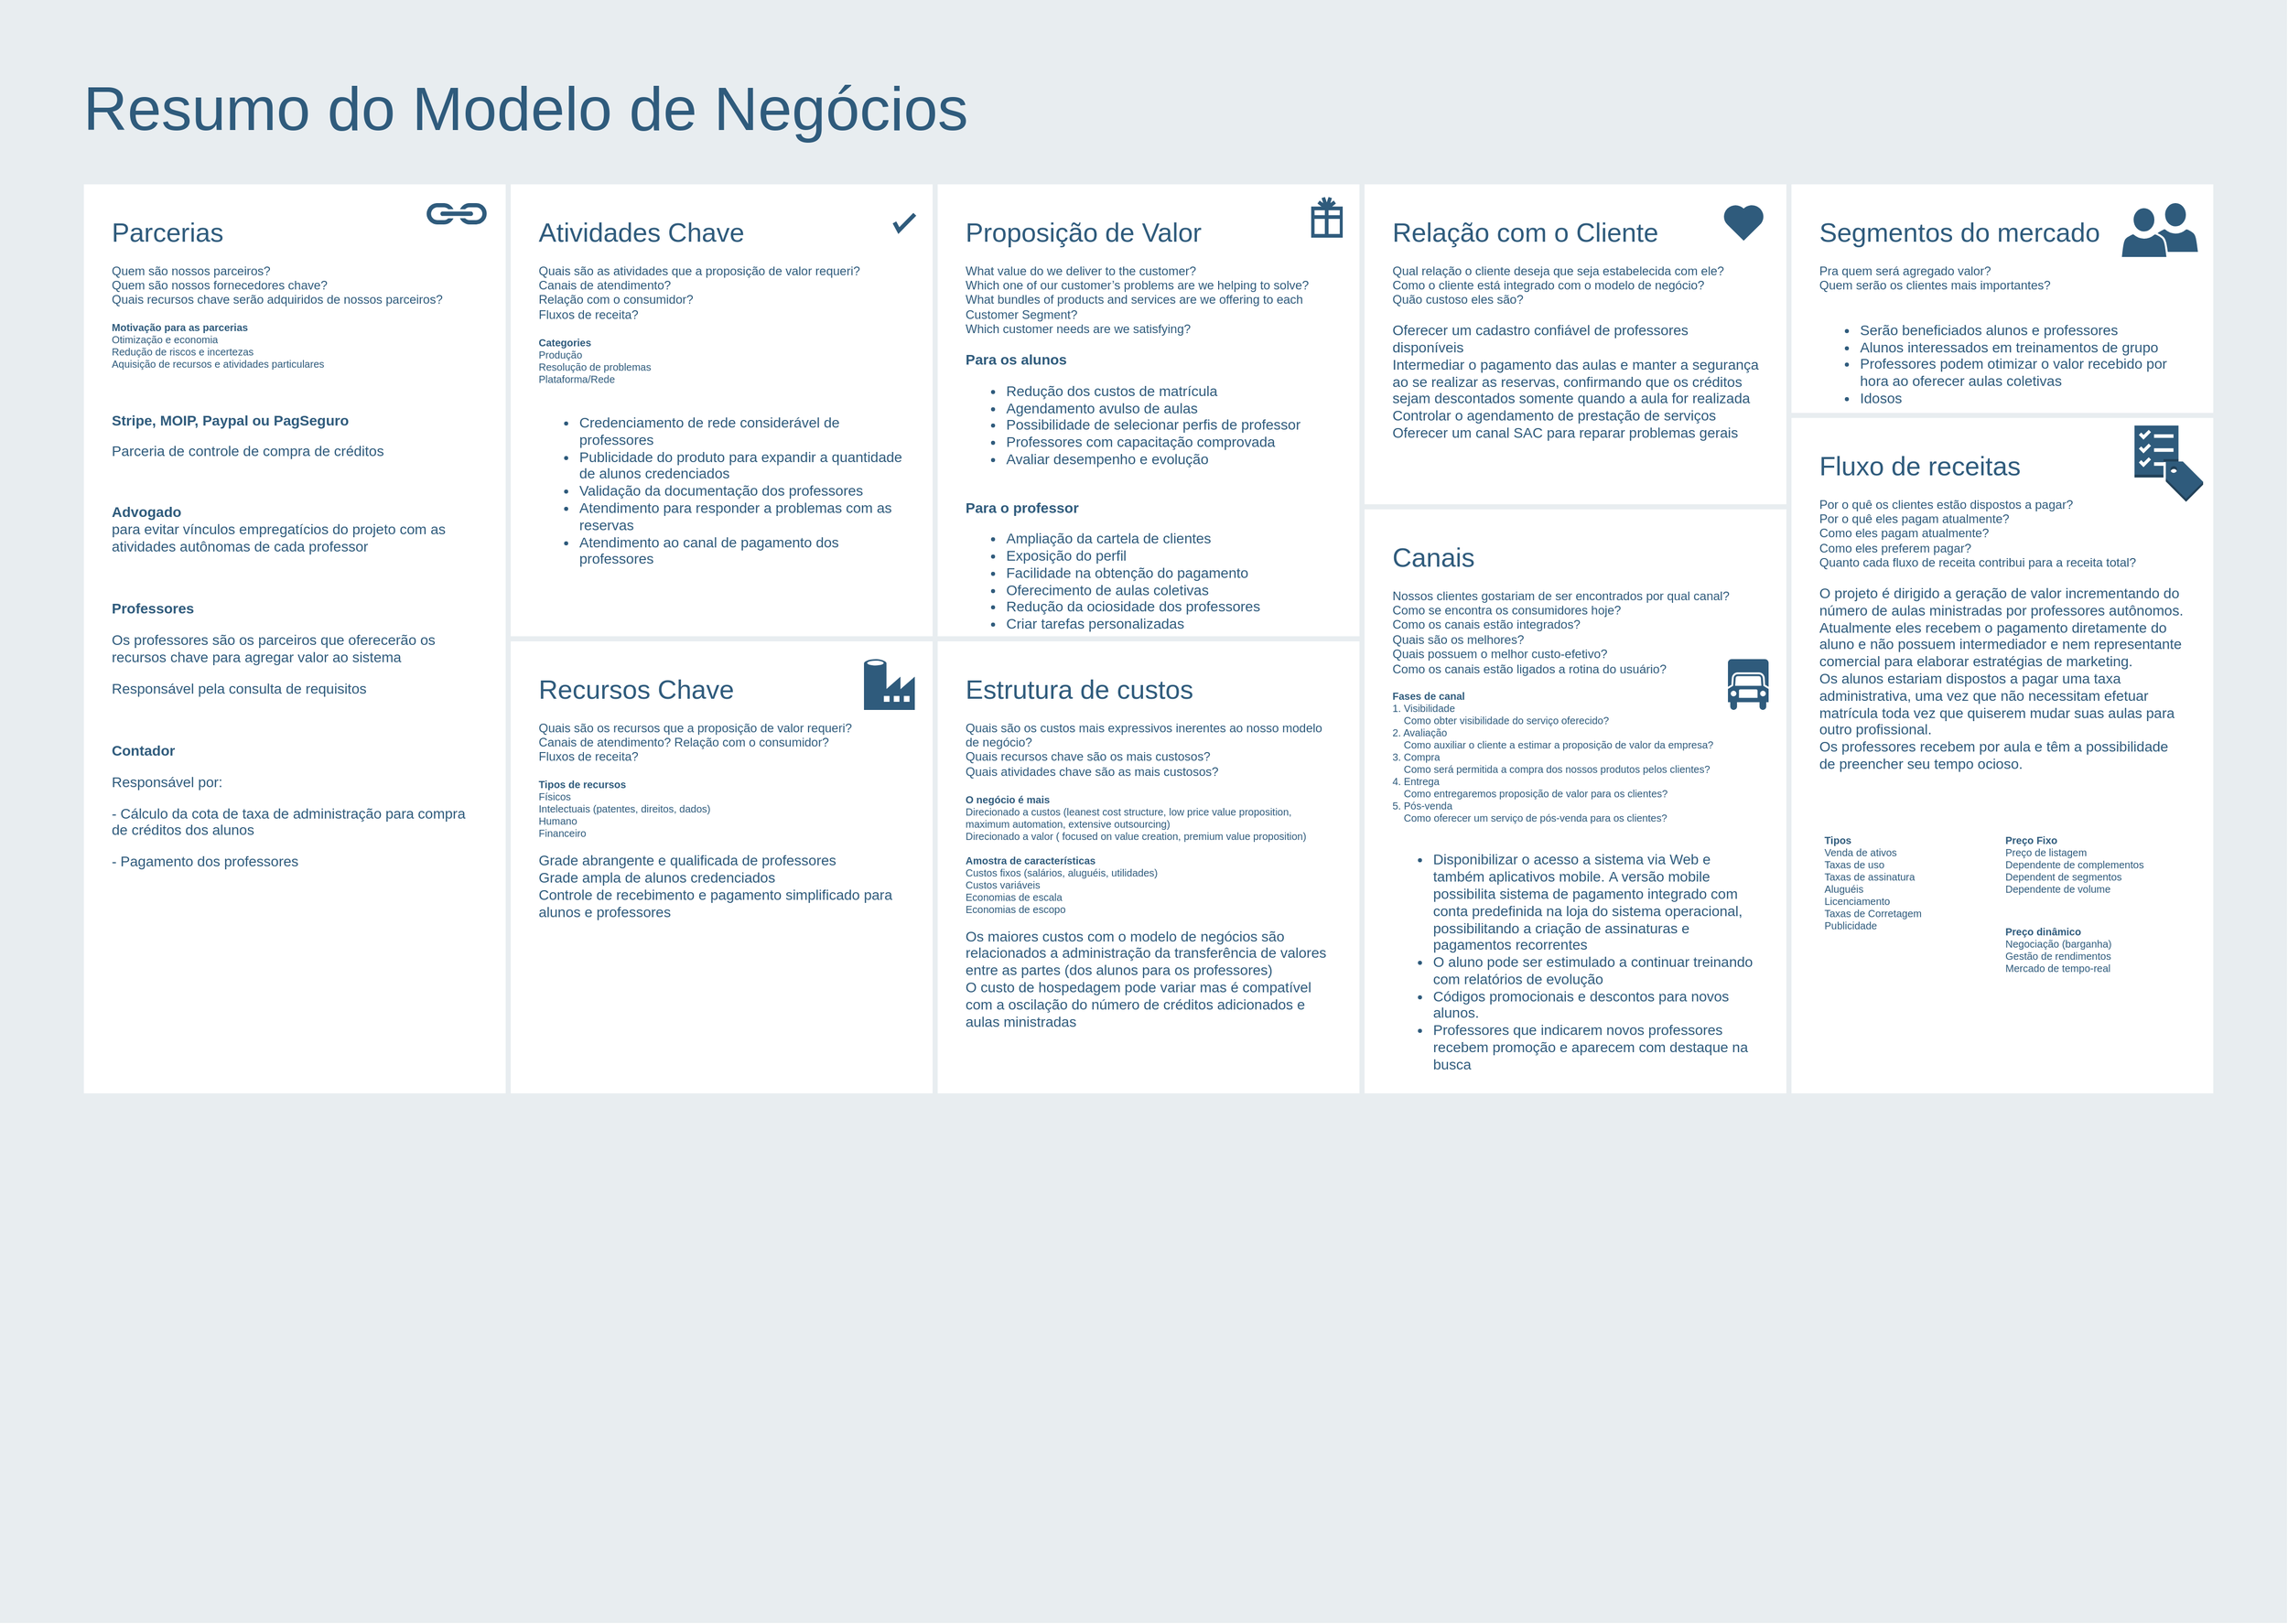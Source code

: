 <mxfile version="12.1.8" type="github" pages="1">
  <diagram id="07fea595-8f29-1299-0266-81d95cde20df" name="Page-1">
    <mxGraphModel dx="4314" dy="1057" grid="1" gridSize="10" guides="1" tooltips="1" connect="1" arrows="1" fold="1" page="1" pageScale="1" pageWidth="1169" pageHeight="827" background="#ffffff" math="0" shadow="0">
      <root>
        <mxCell id="0"/>
        <mxCell id="1" parent="0"/>
        <mxCell id="698" value="" style="rounded=0;whiteSpace=wrap;html=1;shadow=0;labelBackgroundColor=none;strokeColor=none;strokeWidth=3;fillColor=#e8edf0;fontSize=60;fontColor=#2F5B7C;align=left;" parent="1" vertex="1">
          <mxGeometry x="-2290" y="41" width="2250" height="1598" as="geometry"/>
        </mxCell>
        <mxCell id="699" value="&lt;div style=&quot;font-size: 26px&quot;&gt;&lt;font style=&quot;font-size: 26px&quot;&gt;Relação com o Cliente&lt;/font&gt;&lt;/div&gt;&lt;div&gt;&lt;br&gt;&lt;/div&gt;&lt;div&gt;&lt;span&gt;Qual relação o cliente deseja que seja estabelecida com ele?&lt;/span&gt;&lt;br&gt;&lt;/div&gt;&lt;div&gt;&lt;span&gt;Como o cliente está integrado com o modelo de negócio?&lt;/span&gt;&lt;br&gt;&lt;/div&gt;&lt;div&gt;Quão custoso eles são?&lt;/div&gt;&lt;div&gt;&lt;br&gt;&lt;/div&gt;&lt;div style=&quot;font-size: 14px&quot;&gt;&lt;font style=&quot;font-size: 14px&quot;&gt;Oferecer um cadastro confiável de professores disponíveis&lt;/font&gt;&lt;/div&gt;&lt;div style=&quot;font-size: 14px&quot;&gt;&lt;font style=&quot;font-size: 14px&quot;&gt;Intermediar o pagamento das aulas e manter a segurança ao se realizar as reservas, confirmando que os créditos sejam descontados somente quando a aula for realizada&lt;/font&gt;&lt;/div&gt;&lt;div style=&quot;font-size: 14px&quot;&gt;&lt;font style=&quot;font-size: 14px&quot;&gt;Controlar o agendamento de prestação de serviços&lt;/font&gt;&lt;/div&gt;&lt;div style=&quot;font-size: 14px&quot;&gt;&lt;font style=&quot;font-size: 14px&quot;&gt;Oferecer um canal SAC para reparar problemas gerais&lt;/font&gt;&lt;/div&gt;" style="rounded=0;whiteSpace=wrap;html=1;shadow=0;labelBackgroundColor=none;strokeColor=#e8edf0;strokeWidth=5;fillColor=#ffffff;fontSize=12;fontColor=#2F5B7C;align=left;verticalAlign=top;spacing=30;" parent="1" vertex="1">
          <mxGeometry x="-950" y="220" width="420" height="320" as="geometry"/>
        </mxCell>
        <mxCell id="700" value="&lt;font&gt;&lt;font style=&quot;font-size: 26px&quot;&gt;Parcerias&lt;/font&gt;&lt;br&gt;&lt;/font&gt;&lt;font style=&quot;font-size: 12px&quot;&gt;&lt;br style=&quot;font-size: 12px&quot;&gt;&lt;font style=&quot;font-size: 12px&quot;&gt;Quem são nossos parceiros?&lt;br style=&quot;font-size: 12px&quot;&gt;Quem são nossos fornecedores chave?&lt;br style=&quot;font-size: 12px&quot;&gt;Quais recursos chave serão adquiridos de nossos parceiros?&lt;br style=&quot;font-size: 12px&quot;&gt;&lt;/font&gt;&lt;br style=&quot;font-size: 12px&quot;&gt;&lt;/font&gt;&lt;div style=&quot;font-size: 10px&quot;&gt;&lt;font style=&quot;font-size: 10px&quot;&gt;&lt;b&gt;Motivação para as parcerias&lt;/b&gt;&lt;/font&gt;&lt;/div&gt;&lt;div style=&quot;font-size: 10px&quot;&gt;&lt;font style=&quot;font-size: 10px&quot;&gt;Otimização e economia&lt;/font&gt;&lt;/div&gt;&lt;div style=&quot;font-size: 10px&quot;&gt;&lt;font style=&quot;font-size: 10px&quot;&gt;Redução de riscos e incertezas&lt;/font&gt;&lt;/div&gt;&lt;div style=&quot;font-size: 10px&quot;&gt;&lt;font style=&quot;font-size: 10px&quot;&gt;Aquisição de recursos e atividades particulares&lt;/font&gt;&lt;/div&gt;&lt;div style=&quot;font-size: 10px&quot;&gt;&lt;font style=&quot;font-size: 10px&quot;&gt;&lt;br&gt;&lt;/font&gt;&lt;/div&gt;&lt;div&gt;&lt;font style=&quot;font-size: 12px&quot;&gt;&lt;br&gt;&lt;/font&gt;&lt;/div&gt;&lt;p style=&quot;font-size: 14px&quot;&gt;&lt;font style=&quot;font-size: 14px&quot;&gt;&lt;font style=&quot;font-size: 14px&quot;&gt;&lt;b&gt;Stripe, MOIP, Paypal ou PagSeguro&lt;br&gt;&lt;/b&gt;&lt;/font&gt;&lt;/font&gt;&lt;/p&gt;&lt;p style=&quot;font-size: 14px&quot;&gt;&lt;font style=&quot;font-size: 14px&quot;&gt;&lt;font style=&quot;font-size: 14px&quot;&gt;&lt;font style=&quot;font-size: 14px&quot;&gt;Parceria de controle de compra de créditos&lt;/font&gt;&lt;/font&gt;&lt;br&gt;&lt;/font&gt;&lt;/p&gt;&lt;p&gt;&lt;font style=&quot;font-size: 14px&quot;&gt;&lt;b&gt;&lt;br&gt;&lt;/b&gt;&lt;/font&gt;&lt;/p&gt;&lt;p&gt;&lt;font style=&quot;font-size: 14px&quot;&gt;&lt;b&gt;Advogado&lt;br&gt;&lt;/b&gt;para evitar vínculos empregatícios do projeto com as atividades autônomas de cada professor&lt;/font&gt;&lt;/p&gt;&lt;p&gt;&lt;/p&gt;&lt;p style=&quot;font-size: 14px&quot;&gt;&lt;/p&gt;&lt;p style=&quot;font-size: 14px&quot;&gt;&lt;b&gt;&lt;br&gt;&lt;/b&gt;&lt;/p&gt;&lt;p style=&quot;font-size: 14px&quot;&gt;&lt;b&gt;Professores&lt;/b&gt;&lt;br&gt;&lt;/p&gt;&lt;p style=&quot;font-size: 14px&quot;&gt;&lt;font style=&quot;font-size: 14px&quot;&gt;Os professores são os parceiros que oferecerão os recursos chave para agregar valor ao sistema&lt;/font&gt;&lt;/p&gt;&lt;p style=&quot;font-size: 14px&quot;&gt;&lt;span&gt;Responsável pela consulta de requisitos&amp;nbsp;&lt;/span&gt;&lt;br&gt;&lt;/p&gt;&lt;p style=&quot;font-size: 14px&quot;&gt;&lt;b&gt;&lt;font style=&quot;font-size: 14px&quot;&gt;&lt;br&gt;&lt;/font&gt;&lt;/b&gt;&lt;/p&gt;&lt;p style=&quot;font-size: 14px&quot;&gt;&lt;b&gt;&lt;font style=&quot;font-size: 14px&quot;&gt;Contador&lt;/font&gt;&lt;/b&gt;&lt;/p&gt;&lt;p style=&quot;font-size: 14px&quot;&gt;&lt;font style=&quot;font-size: 14px&quot;&gt;Responsável por:&lt;/font&gt;&lt;/p&gt;&lt;p style=&quot;font-size: 14px&quot;&gt;&lt;font style=&quot;font-size: 14px&quot;&gt;- Cálculo da cota de taxa de administração para compra de créditos dos alunos&lt;/font&gt;&lt;/p&gt;&lt;p style=&quot;font-size: 14px&quot;&gt;&lt;font style=&quot;font-size: 14px&quot;&gt;- Pagamento dos professores&lt;/font&gt;&lt;/p&gt;" style="rounded=0;whiteSpace=wrap;html=1;shadow=0;labelBackgroundColor=none;strokeColor=#e8edf0;strokeWidth=5;fillColor=#ffffff;fontSize=12;fontColor=#2F5B7C;align=left;verticalAlign=top;spacing=30;" parent="1" vertex="1">
          <mxGeometry x="-2210" y="220" width="420" height="900" as="geometry"/>
        </mxCell>
        <mxCell id="701" value="&lt;font&gt;&lt;font style=&quot;font-size: 26px&quot;&gt;Atividades Chave&lt;/font&gt;&lt;br style=&quot;font-size: 12px&quot;&gt;&lt;/font&gt;&lt;font&gt;&lt;br style=&quot;font-size: 12px&quot;&gt;&lt;div&gt;Quais são as atividades que a proposição de valor requeri?&lt;/div&gt;&lt;div&gt;&lt;div&gt;Canais de atendimento?&amp;nbsp;&lt;/div&gt;&lt;div&gt;Relação com o consumidor?&lt;/div&gt;&lt;div&gt;Fluxos de receita?&lt;/div&gt;&lt;/div&gt;&lt;div&gt;&lt;br&gt;&lt;/div&gt;&lt;/font&gt;&lt;div style=&quot;font-size: 10px&quot;&gt;&lt;div&gt;&lt;b&gt;Categories&lt;/b&gt;&lt;/div&gt;&lt;div&gt;Produção&lt;/div&gt;&lt;div&gt;Resolução de problemas&lt;/div&gt;&lt;div&gt;Plataforma/Rede&lt;/div&gt;&lt;/div&gt;&lt;div&gt;&lt;br&gt;&lt;/div&gt;&lt;p style=&quot;font-size: 14px&quot;&gt;&lt;/p&gt;&lt;ul style=&quot;font-size: 14px&quot;&gt;&lt;li&gt;Credenciamento de rede considerável de professores&lt;/li&gt;&lt;li&gt;Publicidade do produto para expandir a quantidade de alunos credenciados&lt;/li&gt;&lt;li&gt;Validação da documentação dos professores&lt;/li&gt;&lt;li&gt;Atendimento para responder a problemas com as reservas&lt;/li&gt;&lt;li&gt;Atendimento ao canal de pagamento dos professores&lt;/li&gt;&lt;/ul&gt;&lt;p&gt;&lt;/p&gt;" style="rounded=0;whiteSpace=wrap;html=1;shadow=0;labelBackgroundColor=none;strokeColor=#e8edf0;strokeWidth=5;fillColor=#ffffff;fontSize=12;fontColor=#2F5B7C;align=left;verticalAlign=top;spacing=30;" parent="1" vertex="1">
          <mxGeometry x="-1790" y="220" width="420" height="450" as="geometry"/>
        </mxCell>
        <mxCell id="702" value="&lt;div&gt;&lt;font style=&quot;font-size: 26px&quot;&gt;Recursos Chave&lt;/font&gt;&lt;/div&gt;&lt;div&gt;&lt;br&gt;&lt;/div&gt;&lt;div&gt;Quais são os recursos que a proposição de valor requeri?&lt;/div&gt;&lt;div&gt;Canais de atendimento? Relação com o consumidor?&lt;/div&gt;&lt;div&gt;Fluxos de receita?&lt;/div&gt;&lt;div&gt;&lt;br&gt;&lt;/div&gt;&lt;div style=&quot;font-size: 10px&quot;&gt;&lt;font style=&quot;font-size: 10px&quot;&gt;&lt;b&gt;Tipos de recursos&lt;/b&gt;&lt;/font&gt;&lt;/div&gt;&lt;div style=&quot;font-size: 10px&quot;&gt;&lt;font style=&quot;font-size: 10px&quot;&gt;Físicos&lt;/font&gt;&lt;/div&gt;&lt;div style=&quot;font-size: 10px&quot;&gt;&lt;font style=&quot;font-size: 10px&quot;&gt;Intelectuais (patentes, direitos, dados)&lt;/font&gt;&lt;/div&gt;&lt;div style=&quot;font-size: 10px&quot;&gt;&lt;font style=&quot;font-size: 10px&quot;&gt;Humano&lt;/font&gt;&lt;/div&gt;&lt;div style=&quot;font-size: 10px&quot;&gt;&lt;font style=&quot;font-size: 10px&quot;&gt;Financeiro&lt;/font&gt;&lt;/div&gt;&lt;div style=&quot;font-size: 10px&quot;&gt;&lt;font style=&quot;font-size: 10px&quot;&gt;&lt;br&gt;&lt;/font&gt;&lt;/div&gt;&lt;div style=&quot;font-size: 14px&quot;&gt;&lt;font style=&quot;font-size: 14px&quot;&gt;Grade abrangente e qualificada de professores&lt;/font&gt;&lt;/div&gt;&lt;div style=&quot;font-size: 14px&quot;&gt;&lt;font style=&quot;font-size: 14px&quot;&gt;Grade ampla de alunos credenciados&lt;/font&gt;&lt;/div&gt;&lt;div style=&quot;font-size: 14px&quot;&gt;&lt;font style=&quot;font-size: 14px&quot;&gt;Controle de recebimento e pagamento simplificado para alunos e professores&lt;/font&gt;&lt;/div&gt;&lt;div style=&quot;font-size: 14px&quot;&gt;&lt;br&gt;&lt;/div&gt;" style="rounded=0;whiteSpace=wrap;html=1;shadow=0;labelBackgroundColor=none;strokeColor=#e8edf0;strokeWidth=5;fillColor=#ffffff;fontSize=12;fontColor=#2F5B7C;align=left;verticalAlign=top;spacing=30;" parent="1" vertex="1">
          <mxGeometry x="-1790" y="670" width="420" height="450" as="geometry"/>
        </mxCell>
        <mxCell id="703" value="&lt;div style=&quot;font-size: 26px&quot;&gt;&lt;font style=&quot;font-size: 26px&quot;&gt;Proposição de Valor&lt;/font&gt;&lt;/div&gt;&lt;div&gt;&lt;br&gt;&lt;/div&gt;&lt;div&gt;What value do we deliver to the customer?&lt;/div&gt;&lt;div&gt;Which one of our customer’s problems are we helping to solve?&lt;/div&gt;&lt;div&gt;What bundles of products and services are we offering to each Customer Segment?&lt;/div&gt;&lt;div&gt;Which customer needs are we satisfying?&lt;/div&gt;&lt;div&gt;&lt;br&gt;&lt;/div&gt;&lt;div style=&quot;font-size: 14px&quot;&gt;&lt;b&gt;&lt;font style=&quot;font-size: 14px&quot;&gt;Para os alunos&lt;/font&gt;&lt;/b&gt;&lt;/div&gt;&lt;div style=&quot;font-size: 14px&quot;&gt;&lt;ul&gt;&lt;li&gt;&lt;font style=&quot;font-size: 14px&quot;&gt;Redução dos custos de matrícula&lt;/font&gt;&lt;/li&gt;&lt;li&gt;&lt;font style=&quot;font-size: 14px&quot;&gt;Agendamento avulso de aulas&lt;/font&gt;&lt;/li&gt;&lt;li&gt;&lt;font style=&quot;font-size: 14px&quot;&gt;Possibilidade de selecionar perfis de professor&lt;/font&gt;&lt;/li&gt;&lt;li&gt;&lt;font style=&quot;font-size: 14px&quot;&gt;Professores com capacitação comprovada&lt;/font&gt;&lt;/li&gt;&lt;li&gt;&lt;font style=&quot;font-size: 14px&quot;&gt;Avaliar desempenho e evolução&lt;/font&gt;&lt;/li&gt;&lt;/ul&gt;&lt;/div&gt;&lt;div style=&quot;font-size: 14px&quot;&gt;&lt;font style=&quot;font-size: 14px&quot;&gt;&lt;br&gt;&lt;/font&gt;&lt;/div&gt;&lt;div style=&quot;font-size: 14px&quot;&gt;&lt;font style=&quot;font-size: 14px&quot;&gt;&lt;b&gt;Para o professor&lt;/b&gt;&lt;/font&gt;&lt;/div&gt;&lt;div style=&quot;font-size: 14px&quot;&gt;&lt;ul&gt;&lt;li&gt;&lt;font style=&quot;font-size: 14px&quot;&gt;Ampliação da cartela de clientes&lt;/font&gt;&lt;/li&gt;&lt;li&gt;&lt;font style=&quot;font-size: 14px&quot;&gt;Exposição do perfil&lt;/font&gt;&lt;/li&gt;&lt;li&gt;&lt;font style=&quot;font-size: 14px&quot;&gt;Facilidade na obtenção do pagamento&lt;/font&gt;&lt;/li&gt;&lt;li&gt;&lt;font style=&quot;font-size: 14px&quot;&gt;Oferecimento de aulas coletivas&lt;/font&gt;&lt;/li&gt;&lt;li&gt;&lt;font style=&quot;font-size: 14px&quot;&gt;Redução da ociosidade dos professores&lt;/font&gt;&lt;/li&gt;&lt;li&gt;&lt;font style=&quot;font-size: 14px&quot;&gt;Criar tarefas personalizadas&lt;/font&gt;&lt;/li&gt;&lt;/ul&gt;&lt;/div&gt;" style="rounded=0;whiteSpace=wrap;html=1;shadow=0;labelBackgroundColor=none;strokeColor=#e8edf0;strokeWidth=5;fillColor=#ffffff;fontSize=12;fontColor=#2F5B7C;align=left;verticalAlign=top;spacing=30;" parent="1" vertex="1">
          <mxGeometry x="-1370" y="220" width="420" height="450" as="geometry"/>
        </mxCell>
        <mxCell id="704" value="&lt;div&gt;&lt;font style=&quot;font-size: 26px&quot;&gt;Segmentos do mercado&lt;/font&gt;&lt;/div&gt;&lt;div&gt;&lt;br&gt;&lt;/div&gt;&lt;div&gt;Pra quem será agregado valor?&lt;/div&gt;&lt;div&gt;Quem serão os clientes mais importantes?&lt;/div&gt;&lt;div&gt;&lt;br&gt;&lt;/div&gt;&lt;div style=&quot;font-size: 14px&quot;&gt;&lt;ul&gt;&lt;li&gt;&lt;font style=&quot;font-size: 14px&quot;&gt;Serão beneficiados alunos e professores&lt;/font&gt;&lt;/li&gt;&lt;li&gt;&lt;font style=&quot;font-size: 14px&quot;&gt;Alunos interessados em treinamentos de grupo&lt;/font&gt;&lt;/li&gt;&lt;li&gt;&lt;font style=&quot;font-size: 14px&quot;&gt;Professores podem otimizar o valor recebido por hora ao oferecer aulas coletivas&lt;/font&gt;&lt;/li&gt;&lt;li&gt;&lt;font style=&quot;font-size: 14px&quot;&gt;Idosos&lt;/font&gt;&lt;/li&gt;&lt;/ul&gt;&lt;/div&gt;" style="rounded=0;whiteSpace=wrap;html=1;shadow=0;labelBackgroundColor=none;strokeColor=#e8edf0;strokeWidth=5;fillColor=#ffffff;fontSize=12;fontColor=#2F5B7C;align=left;verticalAlign=top;spacing=30;" parent="1" vertex="1">
          <mxGeometry x="-530" y="220" width="420" height="230" as="geometry"/>
        </mxCell>
        <mxCell id="705" value="&lt;div&gt;&lt;font style=&quot;font-size: 26px&quot;&gt;Canais&lt;/font&gt;&lt;/div&gt;&lt;div&gt;&lt;br&gt;&lt;/div&gt;&lt;div&gt;&lt;span&gt;Nossos clientes gostariam de ser encontrados por qual canal?&lt;/span&gt;&lt;br&gt;&lt;/div&gt;&lt;div&gt;Como se encontra os consumidores hoje?&lt;/div&gt;&lt;div&gt;Como os canais estão integrados?&lt;/div&gt;&lt;div&gt;Quais são os melhores?&lt;/div&gt;&lt;div&gt;Quais possuem o melhor custo-efetivo?&lt;/div&gt;&lt;div&gt;Como os canais estão ligados a rotina do usuário?&lt;/div&gt;&lt;div&gt;&lt;br&gt;&lt;/div&gt;&lt;div style=&quot;font-size: 10px&quot;&gt;&lt;font style=&quot;font-size: 10px&quot;&gt;&lt;b&gt;Fases de canal&lt;/b&gt;&lt;/font&gt;&lt;/div&gt;&lt;div style=&quot;font-size: 10px&quot;&gt;&lt;font style=&quot;font-size: 10px&quot;&gt;1. Visibilidade&lt;/font&gt;&lt;/div&gt;&lt;div style=&quot;font-size: 10px&quot;&gt;&lt;font style=&quot;font-size: 10px&quot;&gt;&amp;nbsp; &amp;nbsp; Como obter visibilidade do serviço oferecido?&lt;/font&gt;&lt;/div&gt;&lt;div style=&quot;font-size: 10px&quot;&gt;&lt;font style=&quot;font-size: 10px&quot;&gt;2. Avaliação&lt;/font&gt;&lt;/div&gt;&lt;div style=&quot;font-size: 10px&quot;&gt;&lt;font style=&quot;font-size: 10px&quot;&gt;&amp;nbsp; &amp;nbsp; Como auxiliar o cliente a estimar a proposição de valor da empresa?&lt;/font&gt;&lt;/div&gt;&lt;div style=&quot;font-size: 10px&quot;&gt;&lt;font style=&quot;font-size: 10px&quot;&gt;3. Compra&lt;/font&gt;&lt;/div&gt;&lt;div style=&quot;font-size: 10px&quot;&gt;&lt;font style=&quot;font-size: 10px&quot;&gt;&amp;nbsp; &amp;nbsp; Como será permitida a compra dos nossos produtos pelos clientes?&lt;/font&gt;&lt;/div&gt;&lt;div style=&quot;font-size: 10px&quot;&gt;&lt;font style=&quot;font-size: 10px&quot;&gt;4. Entrega&lt;/font&gt;&lt;/div&gt;&lt;div style=&quot;font-size: 10px&quot;&gt;&lt;font style=&quot;font-size: 10px&quot;&gt;&amp;nbsp; &amp;nbsp; Como entregaremos proposição de valor para os clientes?&lt;/font&gt;&lt;/div&gt;&lt;div style=&quot;font-size: 10px&quot;&gt;&lt;font style=&quot;font-size: 10px&quot;&gt;5. Pós-venda&lt;/font&gt;&lt;/div&gt;&lt;div style=&quot;font-size: 10px&quot;&gt;&lt;font style=&quot;font-size: 10px&quot;&gt;&amp;nbsp; &amp;nbsp; Como oferecer um serviço de pós-venda para os clientes?&lt;/font&gt;&lt;/div&gt;&lt;div style=&quot;font-size: 10px&quot;&gt;&lt;br&gt;&lt;/div&gt;&lt;div style=&quot;font-size: 14px&quot;&gt;&lt;ul&gt;&lt;li&gt;&lt;font style=&quot;font-size: 14px&quot;&gt;Disponibilizar o acesso a sistema via Web e também aplicativos mobile.&amp;nbsp;&lt;/font&gt;&lt;span&gt;A versão mobile possibilita sistema de pagamento integrado com conta predefinida na loja do sistema operacional, possibilitando a criação de assinaturas e pagamentos recorrentes&lt;/span&gt;&lt;/li&gt;&lt;li&gt;&lt;font style=&quot;font-size: 14px&quot;&gt;O aluno pode ser estimulado a continuar treinando com relatórios de evolução&lt;/font&gt;&lt;/li&gt;&lt;li&gt;&lt;font style=&quot;font-size: 14px&quot;&gt;Códigos promocionais e descontos para novos alunos.&lt;/font&gt;&lt;/li&gt;&lt;li&gt;&lt;font style=&quot;font-size: 14px&quot;&gt;Professores que indicarem novos professores recebem promoção e aparecem com destaque na busca&lt;/font&gt;&lt;/li&gt;&lt;/ul&gt;&lt;/div&gt;" style="rounded=0;whiteSpace=wrap;html=1;shadow=0;labelBackgroundColor=none;strokeColor=#e8edf0;strokeWidth=5;fillColor=#ffffff;fontSize=12;fontColor=#2F5B7C;align=left;verticalAlign=top;spacing=30;" parent="1" vertex="1">
          <mxGeometry x="-950" y="540" width="420" height="580" as="geometry"/>
        </mxCell>
        <mxCell id="706" value="&lt;div style=&quot;font-size: 26px&quot;&gt;&lt;font style=&quot;font-size: 26px&quot;&gt;Estrutura de custos&lt;/font&gt;&lt;/div&gt;&lt;div&gt;&lt;br&gt;&lt;/div&gt;&lt;div&gt;Quais são os custos mais expressivos inerentes ao nosso modelo de negócio?&lt;/div&gt;&lt;div&gt;Quais recursos chave são os mais custosos?&lt;/div&gt;&lt;div&gt;Quais atividades chave são as mais custosos?&lt;/div&gt;&lt;div&gt;&lt;br&gt;&lt;/div&gt;&lt;div style=&quot;font-size: 10px&quot;&gt;&lt;font style=&quot;font-size: 10px&quot;&gt;&lt;b&gt;O negócio é mais&lt;/b&gt;&lt;/font&gt;&lt;/div&gt;&lt;div style=&quot;font-size: 10px&quot;&gt;&lt;font style=&quot;font-size: 10px&quot;&gt;Direcionado a custos (leanest cost structure, low price value proposition, maximum automation, extensive outsourcing)&lt;/font&gt;&lt;/div&gt;&lt;div style=&quot;font-size: 10px&quot;&gt;&lt;font style=&quot;font-size: 10px&quot;&gt;Direcionado a valor ( focused on value creation, premium value proposition)&lt;/font&gt;&lt;/div&gt;&lt;div style=&quot;font-size: 10px&quot;&gt;&lt;font style=&quot;font-size: 10px&quot;&gt;&lt;br&gt;&lt;/font&gt;&lt;/div&gt;&lt;div style=&quot;font-size: 10px&quot;&gt;&lt;font style=&quot;font-size: 10px&quot;&gt;&lt;b&gt;Amostra de características&lt;/b&gt;&lt;/font&gt;&lt;/div&gt;&lt;div style=&quot;font-size: 10px&quot;&gt;&lt;font style=&quot;font-size: 10px&quot;&gt;Custos fixos (salários, aluguéis, utilidades)&lt;/font&gt;&lt;/div&gt;&lt;div style=&quot;font-size: 10px&quot;&gt;&lt;font style=&quot;font-size: 10px&quot;&gt;Custos variáveis&lt;/font&gt;&lt;/div&gt;&lt;div style=&quot;font-size: 10px&quot;&gt;&lt;font style=&quot;font-size: 10px&quot;&gt;Economias de escala&lt;/font&gt;&lt;/div&gt;&lt;div style=&quot;font-size: 10px&quot;&gt;&lt;font style=&quot;font-size: 10px&quot;&gt;Economias de escopo&lt;/font&gt;&lt;/div&gt;&lt;div style=&quot;font-size: 10px&quot;&gt;&lt;font style=&quot;font-size: 10px&quot;&gt;&lt;br&gt;&lt;/font&gt;&lt;/div&gt;&lt;div style=&quot;font-size: 14px&quot;&gt;&lt;font style=&quot;font-size: 14px&quot;&gt;Os maiores custos com o modelo de negócios são relacionados a administração da transferência de valores entre as partes (dos alunos para os professores)&lt;/font&gt;&lt;/div&gt;&lt;div style=&quot;font-size: 14px&quot;&gt;&lt;font style=&quot;font-size: 14px&quot;&gt;O custo de hospedagem pode variar mas é compatível com a oscilação do número de créditos adicionados e aulas ministradas&lt;/font&gt;&lt;/div&gt;" style="rounded=0;whiteSpace=wrap;html=1;shadow=0;labelBackgroundColor=none;strokeColor=#e8edf0;strokeWidth=5;fillColor=#ffffff;fontSize=12;fontColor=#2F5B7C;align=left;verticalAlign=top;spacing=30;" parent="1" vertex="1">
          <mxGeometry x="-1370" y="670" width="420" height="450" as="geometry"/>
        </mxCell>
        <mxCell id="707" value="&lt;div style=&quot;font-size: 26px&quot;&gt;&lt;font style=&quot;font-size: 26px&quot;&gt;Fluxo de receitas&lt;/font&gt;&lt;/div&gt;&lt;div&gt;&lt;br&gt;&lt;/div&gt;&lt;div&gt;Por o quê os clientes estão dispostos a pagar?&lt;/div&gt;&lt;div&gt;Por o quê eles pagam atualmente?&lt;/div&gt;&lt;div&gt;Como eles pagam atualmente?&lt;/div&gt;&lt;div&gt;Como eles preferem pagar?&lt;/div&gt;&lt;div&gt;Quanto cada fluxo de receita contribui para a receita total?&lt;/div&gt;&lt;div&gt;&lt;br&gt;&lt;/div&gt;&lt;div style=&quot;font-size: 14px&quot;&gt;&lt;font style=&quot;font-size: 14px&quot;&gt;O projeto é dirigido a geração de valor incrementando do número de aulas ministradas por professores autônomos.&amp;nbsp;&lt;/font&gt;&lt;/div&gt;&lt;div style=&quot;font-size: 14px&quot;&gt;&lt;font style=&quot;font-size: 14px&quot;&gt;Atualmente eles recebem o pagamento diretamente do aluno e não possuem intermediador e nem representante comercial para elaborar estratégias de marketing.&lt;/font&gt;&lt;/div&gt;&lt;div style=&quot;font-size: 14px&quot;&gt;&lt;font style=&quot;font-size: 14px&quot;&gt;Os alunos estariam dispostos a pagar uma taxa administrativa, uma vez que não necessitam efetuar matrícula toda vez que quiserem mudar suas aulas para outro profissional.&lt;/font&gt;&lt;/div&gt;&lt;div style=&quot;font-size: 14px&quot;&gt;&lt;font style=&quot;font-size: 14px&quot;&gt;Os professores recebem por aula e têm a possibilidade de preencher seu tempo ocioso.&lt;/font&gt;&lt;/div&gt;" style="rounded=0;whiteSpace=wrap;html=1;shadow=0;labelBackgroundColor=none;strokeColor=#e8edf0;strokeWidth=5;fillColor=#ffffff;fontSize=12;fontColor=#2F5B7C;align=left;verticalAlign=top;spacing=30;" parent="1" vertex="1">
          <mxGeometry x="-530" y="450" width="420" height="670" as="geometry"/>
        </mxCell>
        <mxCell id="708" value="Resumo do Modelo de Negócios" style="text;html=1;resizable=0;points=[];autosize=1;align=left;verticalAlign=top;spacingTop=-4;fontSize=60;fontColor=#2F5B7C;" parent="1" vertex="1">
          <mxGeometry x="-2210" y="110" width="890" height="70" as="geometry"/>
        </mxCell>
        <mxCell id="709" value="" style="html=1;verticalLabelPosition=bottom;labelBackgroundColor=#ffffff;verticalAlign=top;shadow=0;dashed=0;strokeWidth=4;shape=mxgraph.ios7.misc.check;strokeColor=#2F5B7C;fillColor=#ffffff;gradientColor=none;fontSize=12;fontColor=#2F5B7C;align=left;" parent="1" vertex="1">
          <mxGeometry x="-1410" y="252" width="20" height="16" as="geometry"/>
        </mxCell>
        <mxCell id="710" value="" style="shape=mxgraph.signs.travel.present;html=1;fillColor=#2F5B7C;strokeColor=none;verticalLabelPosition=bottom;verticalAlign=top;align=center;shadow=0;labelBackgroundColor=none;fontSize=12;fontColor=#2F5B7C;" parent="1" vertex="1">
          <mxGeometry x="-1000" y="235" width="31" height="40" as="geometry"/>
        </mxCell>
        <mxCell id="711" value="" style="html=1;verticalLabelPosition=bottom;labelBackgroundColor=#ffffff;verticalAlign=top;strokeWidth=3;strokeColor=none;fillColor=#2F5B7C;shadow=0;dashed=0;shape=mxgraph.ios7.icons.heart;fontSize=12;fontColor=#2F5B7C;align=left;" parent="1" vertex="1">
          <mxGeometry x="-595.0" y="242" width="41" height="36" as="geometry"/>
        </mxCell>
        <mxCell id="713" value="&lt;div style=&quot;font-size: 10px&quot;&gt;&lt;b&gt;Preço Fixo&lt;/b&gt;&lt;/div&gt;&lt;div style=&quot;font-size: 10px&quot;&gt;Preço de listagem&lt;/div&gt;&lt;div style=&quot;font-size: 10px&quot;&gt;Dependente de complementos&lt;/div&gt;&lt;div style=&quot;font-size: 10px&quot;&gt;&lt;span&gt;Dependent de segmentos&lt;/span&gt;&lt;br&gt;&lt;/div&gt;&lt;div style=&quot;font-size: 10px&quot;&gt;Dependente de volume&lt;/div&gt;" style="text;html=1;resizable=0;points=[];autosize=1;align=left;verticalAlign=top;spacingTop=-4;fontSize=10;fontColor=#2F5B7C;" parent="1" vertex="1">
          <mxGeometry x="-319" y="860" width="150" height="60" as="geometry"/>
        </mxCell>
        <mxCell id="714" value="&lt;div style=&quot;font-size: 10px&quot;&gt;&lt;b&gt;Tipos&lt;/b&gt;&lt;/div&gt;&lt;div style=&quot;font-size: 10px&quot;&gt;Venda de ativos&lt;/div&gt;&lt;div style=&quot;font-size: 10px&quot;&gt;Taxas de uso&lt;/div&gt;&lt;div style=&quot;font-size: 10px&quot;&gt;Taxas de assinatura&lt;/div&gt;&lt;div style=&quot;font-size: 10px&quot;&gt;Aluguéis&lt;/div&gt;&lt;div style=&quot;font-size: 10px&quot;&gt;Licenciamento&lt;/div&gt;&lt;div style=&quot;font-size: 10px&quot;&gt;Taxas de Corretagem&lt;/div&gt;&lt;div style=&quot;font-size: 10px&quot;&gt;Publicidade&lt;/div&gt;" style="text;html=1;resizable=0;points=[];autosize=1;align=left;verticalAlign=top;spacingTop=-4;fontSize=10;fontColor=#2F5B7C;" parent="1" vertex="1">
          <mxGeometry x="-497" y="860" width="110" height="100" as="geometry"/>
        </mxCell>
        <mxCell id="715" value="" style="shadow=0;dashed=0;html=1;strokeColor=none;labelPosition=center;verticalLabelPosition=bottom;verticalAlign=top;shape=mxgraph.mscae.cloud.data_factory;fillColor=#2F5B7C;labelBackgroundColor=none;fontSize=10;fontColor=#2F5B7C;align=left;" parent="1" vertex="1">
          <mxGeometry x="-1440" y="690" width="50" height="50" as="geometry"/>
        </mxCell>
        <mxCell id="716" value="" style="shape=mxgraph.signs.transportation.truck_6;html=1;fillColor=#2F5B7C;strokeColor=none;verticalLabelPosition=bottom;verticalAlign=top;align=center;shadow=0;labelBackgroundColor=none;fontSize=10;fontColor=#2F5B7C;aspect=fixed;" parent="1" vertex="1">
          <mxGeometry x="-590" y="690" width="40" height="50" as="geometry"/>
        </mxCell>
        <mxCell id="717" value="" style="shape=image;html=1;verticalAlign=top;verticalLabelPosition=bottom;labelBackgroundColor=#ffffff;imageAspect=0;aspect=fixed;image=https://cdn4.iconfinder.com/data/icons/evil-icons-user-interface/64/price-128.png;shadow=0;strokeColor=#e8edf0;strokeWidth=3;fillColor=#2F5B7C;gradientColor=none;fontSize=10;fontColor=#2F5B7C;align=left;" parent="1" vertex="1">
          <mxGeometry x="-1027" y="686" width="58" height="58" as="geometry"/>
        </mxCell>
        <mxCell id="718" value="" style="dashed=0;html=1;shape=mxgraph.aws3.checklist_cost;fillColor=#2F5B7C;gradientColor=none;shadow=0;labelBackgroundColor=none;strokeColor=none;strokeWidth=3;fontSize=10;fontColor=#2F5B7C;align=left;" parent="1" vertex="1">
          <mxGeometry x="-190" y="460" width="67.5" height="75" as="geometry"/>
        </mxCell>
        <mxCell id="719" value="" style="shadow=0;dashed=0;html=1;strokeColor=none;fillColor=#2F5B7C;labelPosition=center;verticalLabelPosition=bottom;verticalAlign=top;outlineConnect=0;shape=mxgraph.office.concepts.link;labelBackgroundColor=none;fontSize=10;fontColor=#000000;align=left;" parent="1" vertex="1">
          <mxGeometry x="-1871" y="241" width="61" height="21" as="geometry"/>
        </mxCell>
        <mxCell id="720" value="" style="group" parent="1" vertex="1" connectable="0">
          <mxGeometry x="-203.5" y="245" width="69" height="50" as="geometry"/>
        </mxCell>
        <mxCell id="721" value="" style="shadow=0;dashed=0;html=1;strokeColor=#FFFFFF;labelPosition=center;verticalLabelPosition=bottom;verticalAlign=top;outlineConnect=0;shape=mxgraph.office.users.user;fillColor=#2F5B7C;labelBackgroundColor=none;fontSize=10;fontColor=#000000;align=left;strokeWidth=2;" parent="720" vertex="1">
          <mxGeometry x="31" y="-5" width="46" height="50" as="geometry"/>
        </mxCell>
        <mxCell id="722" value="" style="shadow=0;dashed=0;html=1;strokeColor=#FFFFFF;labelPosition=center;verticalLabelPosition=bottom;verticalAlign=top;outlineConnect=0;shape=mxgraph.office.users.user;fillColor=#2F5B7C;labelBackgroundColor=none;fontSize=10;fontColor=#000000;align=left;strokeWidth=2;" parent="720" vertex="1">
          <mxGeometry width="46" height="50" as="geometry"/>
        </mxCell>
        <mxCell id="jF34FIJJfIdk0PxxxPx3-722" value="&lt;div style=&quot;font-size: 10px&quot;&gt;&lt;b&gt;Preço dinâmico&lt;/b&gt;&lt;/div&gt;&lt;div style=&quot;font-size: 10px&quot;&gt;Negociação (barganha)&lt;/div&gt;&lt;div style=&quot;font-size: 10px&quot;&gt;Gestão de rendimentos&lt;/div&gt;&lt;div style=&quot;font-size: 10px&quot;&gt;Mercado de tempo-real&lt;/div&gt;" style="text;html=1;resizable=0;points=[];autosize=1;align=left;verticalAlign=top;spacingTop=-4;fontSize=10;fontColor=#2F5B7C;" parent="1" vertex="1">
          <mxGeometry x="-319" y="950" width="120" height="50" as="geometry"/>
        </mxCell>
      </root>
    </mxGraphModel>
  </diagram>
</mxfile>
